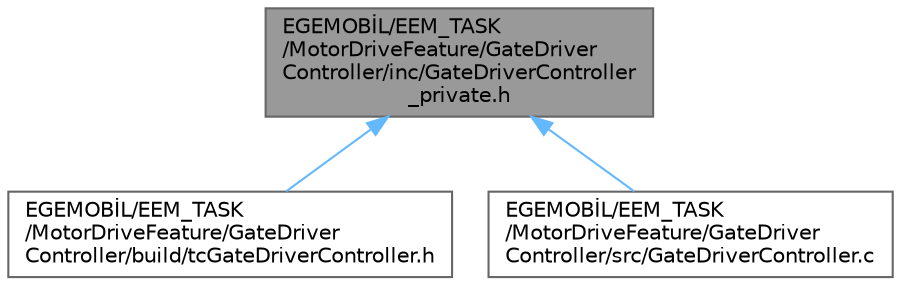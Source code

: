 digraph "EGEMOBİL/EEM_TASK/MotorDriveFeature/GateDriverController/inc/GateDriverController_private.h"
{
 // LATEX_PDF_SIZE
  bgcolor="transparent";
  edge [fontname=Helvetica,fontsize=10,labelfontname=Helvetica,labelfontsize=10];
  node [fontname=Helvetica,fontsize=10,shape=box,height=0.2,width=0.4];
  Node1 [id="Node000001",label="EGEMOBİL/EEM_TASK\l/MotorDriveFeature/GateDriver\lController/inc/GateDriverController\l_private.h",height=0.2,width=0.4,color="gray40", fillcolor="grey60", style="filled", fontcolor="black",tooltip="Private header file for the Gate Driver Controller."];
  Node1 -> Node2 [id="edge1_Node000001_Node000002",dir="back",color="steelblue1",style="solid",tooltip=" "];
  Node2 [id="Node000002",label="EGEMOBİL/EEM_TASK\l/MotorDriveFeature/GateDriver\lController/build/tcGateDriverController.h",height=0.2,width=0.4,color="grey40", fillcolor="white", style="filled",URL="$tc_gate_driver_controller_8h_source.html",tooltip=" "];
  Node1 -> Node3 [id="edge2_Node000001_Node000003",dir="back",color="steelblue1",style="solid",tooltip=" "];
  Node3 [id="Node000003",label="EGEMOBİL/EEM_TASK\l/MotorDriveFeature/GateDriver\lController/src/GateDriverController.c",height=0.2,width=0.4,color="grey40", fillcolor="white", style="filled",URL="$_gate_driver_controller_8c.html",tooltip="Implementation file for the Gate Driver Controller."];
}
